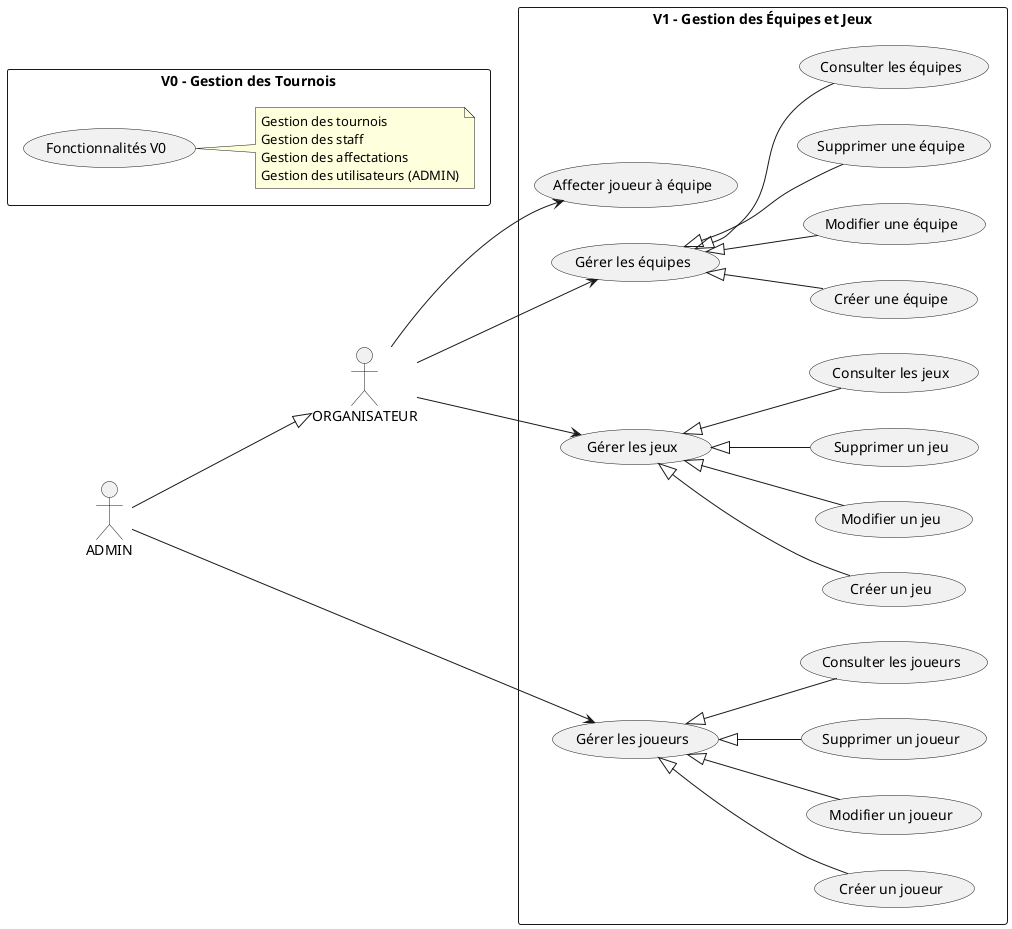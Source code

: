 @startuml V1
left to right direction
skinparam packageStyle rectangle

actor "ADMIN" as admin
actor "ORGANISATEUR" as org

admin --|> org

rectangle "V0 - Gestion des Tournois" {
    usecase "Fonctionnalités V0" as V0
    note right of V0
        Gestion des tournois
        Gestion des staff
        Gestion des affectations
        Gestion des utilisateurs (ADMIN)
    end note
}

rectangle "V1 - Gestion des Équipes et Jeux" {
    usecase "Gérer les joueurs" as GJ
    usecase "Créer un joueur" as CJ
    usecase "Modifier un joueur" as MJ
    usecase "Supprimer un joueur" as SJ
    usecase "Consulter les joueurs" as CSJ

    usecase "Gérer les équipes" as GE
    usecase "Créer une équipe" as CE
    usecase "Modifier une équipe" as ME
    usecase "Supprimer une équipe" as SE
    usecase "Consulter les équipes" as CSE

    usecase "Gérer les jeux" as GJX
    usecase "Créer un jeu" as CJX
    usecase "Modifier un jeu" as MJX
    usecase "Supprimer un jeu" as SJX
    usecase "Consulter les jeux" as CSJX

    usecase "Affecter joueur à équipe" as AJE

    ' Relations V1
    admin --> GJ
    GJ <|-- CJ
    GJ <|-- MJ
    GJ <|-- SJ
    GJ <|-- CSJ

    org --> GE
    GE <|-- CE
    GE <|-- ME
    GE <|-- SE
    GE <|-- CSE

    org --> GJX
    GJX <|-- CJX
    GJX <|-- MJX
    GJX <|-- SJX
    GJX <|-- CSJX

    org --> AJE
}
@enduml